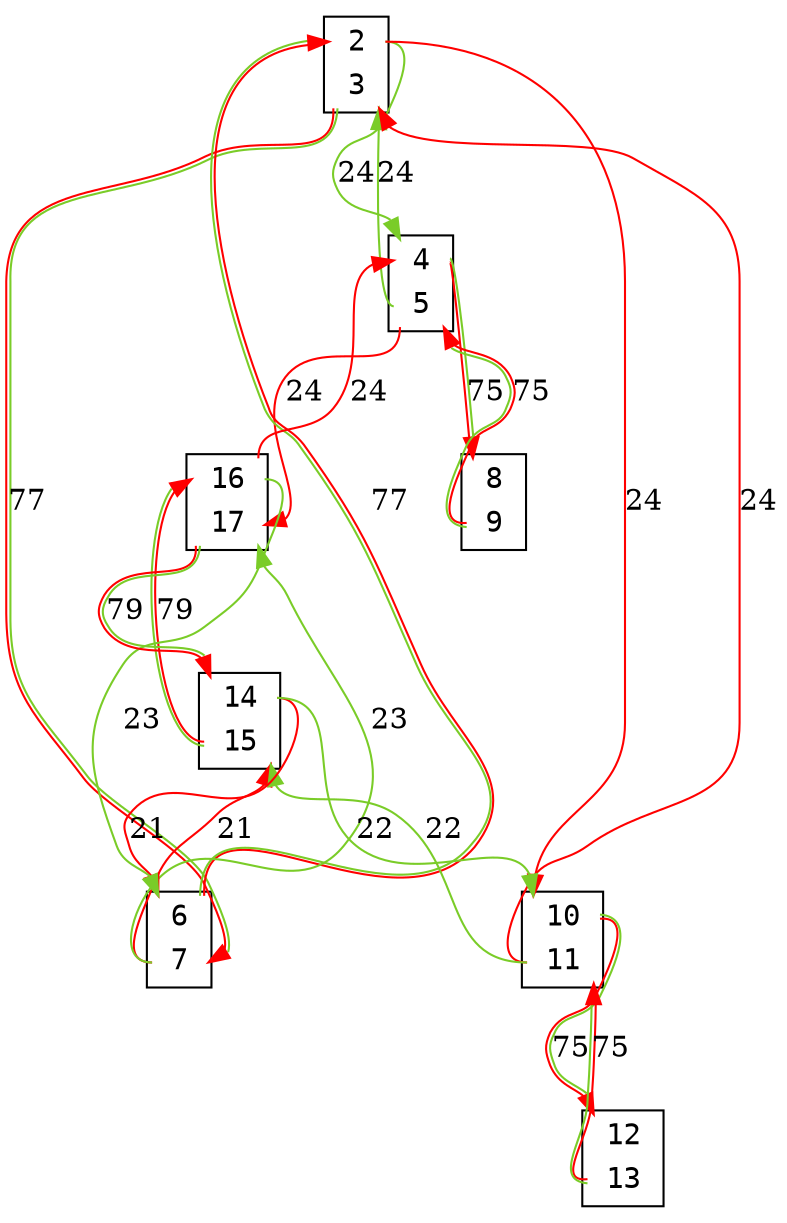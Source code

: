 digraph my_graph {
node[fontname=<Courier>,shape=<plaintext>]
vertex_0x7febb631ff70_0x7febb63a7490[label=<<TABLE bgcolor = "white">
<TR><TD BORDER = "0" PORT = "port_0x7febb63a7490_in"></TD><TD BORDER = "0" PORT = "port_">2</TD><TD BORDER = "0" PORT = "port_0x7febb63a7490_out"></TD></TR>
<TR><TD BORDER = "0" PORT = "port_0x7febb631ff70_out"></TD><TD BORDER = "0" PORT = "port_">3</TD><TD BORDER = "0" PORT = "port_0x7febb631ff70_in"></TD></TR>
</TABLE>>,style=<filled>,color=<black>,fillcolor=<white>]
vertex_0x7febb54103d0_0x7febb631ffd0[label=<<TABLE bgcolor = "white">
<TR><TD BORDER = "0" PORT = "port_0x7febb54103d0_in"></TD><TD BORDER = "0" PORT = "port_">4</TD><TD BORDER = "0" PORT = "port_0x7febb54103d0_out"></TD></TR>
<TR><TD BORDER = "0" PORT = "port_0x7febb631ffd0_out"></TD><TD BORDER = "0" PORT = "port_">5</TD><TD BORDER = "0" PORT = "port_0x7febb631ffd0_in"></TD></TR>
</TABLE>>,style=<filled>,color=<black>,fillcolor=<white>]
vertex_0x7febb631fdc0_0x7febb631fe50[label=<<TABLE bgcolor = "white">
<TR><TD BORDER = "0" PORT = "port_0x7febb631fdc0_in"></TD><TD BORDER = "0" PORT = "port_">6</TD><TD BORDER = "0" PORT = "port_0x7febb631fdc0_out"></TD></TR>
<TR><TD BORDER = "0" PORT = "port_0x7febb631fe50_out"></TD><TD BORDER = "0" PORT = "port_">7</TD><TD BORDER = "0" PORT = "port_0x7febb631fe50_in"></TD></TR>
</TABLE>>,style=<filled>,color=<black>,fillcolor=<white>]
vertex_0x7febb63a7280_0x7febb63a73a0[label=<<TABLE bgcolor = "white">
<TR><TD BORDER = "0" PORT = "port_0x7febb63a73a0_in"></TD><TD BORDER = "0" PORT = "port_">8</TD><TD BORDER = "0" PORT = "port_0x7febb63a73a0_out"></TD></TR>
<TR><TD BORDER = "0" PORT = "port_0x7febb63a7280_out"></TD><TD BORDER = "0" PORT = "port_">9</TD><TD BORDER = "0" PORT = "port_0x7febb63a7280_in"></TD></TR>
</TABLE>>,style=<filled>,color=<black>,fillcolor=<white>]
vertex_0x7febb58163a0_0x7febb63a7310[label=<<TABLE bgcolor = "white">
<TR><TD BORDER = "0" PORT = "port_0x7febb63a7310_in"></TD><TD BORDER = "0" PORT = "port_">10</TD><TD BORDER = "0" PORT = "port_0x7febb63a7310_out"></TD></TR>
<TR><TD BORDER = "0" PORT = "port_0x7febb58163a0_out"></TD><TD BORDER = "0" PORT = "port_">11</TD><TD BORDER = "0" PORT = "port_0x7febb58163a0_in"></TD></TR>
</TABLE>>,style=<filled>,color=<black>,fillcolor=<white>]
vertex_0x7febb54103a0_0x7febb5410400[label=<<TABLE bgcolor = "white">
<TR><TD BORDER = "0" PORT = "port_0x7febb5410400_in"></TD><TD BORDER = "0" PORT = "port_">12</TD><TD BORDER = "0" PORT = "port_0x7febb5410400_out"></TD></TR>
<TR><TD BORDER = "0" PORT = "port_0x7febb54103a0_out"></TD><TD BORDER = "0" PORT = "port_">13</TD><TD BORDER = "0" PORT = "port_0x7febb54103a0_in"></TD></TR>
</TABLE>>,style=<filled>,color=<black>,fillcolor=<white>]
vertex_0x7febb54102b0_0x7febb63a7400[label=<<TABLE bgcolor = "white">
<TR><TD BORDER = "0" PORT = "port_0x7febb54102b0_in"></TD><TD BORDER = "0" PORT = "port_">14</TD><TD BORDER = "0" PORT = "port_0x7febb54102b0_out"></TD></TR>
<TR><TD BORDER = "0" PORT = "port_0x7febb63a7400_out"></TD><TD BORDER = "0" PORT = "port_">15</TD><TD BORDER = "0" PORT = "port_0x7febb63a7400_in"></TD></TR>
</TABLE>>,style=<filled>,color=<black>,fillcolor=<white>]
vertex_0x7febb63a7790_0x7febb63a7850[label=<<TABLE bgcolor = "white">
<TR><TD BORDER = "0" PORT = "port_0x7febb63a7850_in"></TD><TD BORDER = "0" PORT = "port_">16</TD><TD BORDER = "0" PORT = "port_0x7febb63a7850_out"></TD></TR>
<TR><TD BORDER = "0" PORT = "port_0x7febb63a7790_out"></TD><TD BORDER = "0" PORT = "port_">17</TD><TD BORDER = "0" PORT = "port_0x7febb63a7790_in"></TD></TR>
</TABLE>>,style=<filled>,color=<black>,fillcolor=<white>]
vertex_0x7febb631ff70_0x7febb63a7490:port_0x7febb63a7490_out->vertex_0x7febb54103d0_0x7febb631ffd0:port_0x7febb54103d0_in[label="24",len=<0>,K=<0>,color=<0.250 0.800 0.800>]
vertex_0x7febb54103d0_0x7febb631ffd0:port_0x7febb631ffd0_out->vertex_0x7febb631ff70_0x7febb63a7490:port_0x7febb631ff70_in[label="24",len=<0>,K=<0>,color=<0.250 0.800 0.800>]
vertex_0x7febb631fdc0_0x7febb631fe50:port_0x7febb631fdc0_out->vertex_0x7febb631ff70_0x7febb63a7490:port_0x7febb63a7490_in[label="77",len=<0>,K=<0>,color=<0 1 1:0.250 0.800 0.800>]
vertex_0x7febb631ff70_0x7febb63a7490:port_0x7febb631ff70_out->vertex_0x7febb631fdc0_0x7febb631fe50:port_0x7febb631fe50_in[label="77",len=<0>,K=<0>,color=<0 1 1:0.250 0.800 0.800>]
vertex_0x7febb54103d0_0x7febb631ffd0:port_0x7febb54103d0_out->vertex_0x7febb63a7280_0x7febb63a73a0:port_0x7febb63a73a0_in[label="75",len=<0>,K=<0>,color=<0 1 1:0.250 0.800 0.800>]
vertex_0x7febb63a7280_0x7febb63a73a0:port_0x7febb63a7280_out->vertex_0x7febb54103d0_0x7febb631ffd0:port_0x7febb631ffd0_in[label="75",len=<0>,K=<0>,color=<0 1 1:0.250 0.800 0.800>]
vertex_0x7febb58163a0_0x7febb63a7310:port_0x7febb63a7310_out->vertex_0x7febb54103a0_0x7febb5410400:port_0x7febb5410400_in[label="75",len=<0>,K=<0>,color=<0 1 1:0.250 0.800 0.800>]
vertex_0x7febb54103a0_0x7febb5410400:port_0x7febb54103a0_out->vertex_0x7febb58163a0_0x7febb63a7310:port_0x7febb58163a0_in[label="75",len=<0>,K=<0>,color=<0 1 1:0.250 0.800 0.800>]
vertex_0x7febb54102b0_0x7febb63a7400:port_0x7febb54102b0_out->vertex_0x7febb631fdc0_0x7febb631fe50:port_0x7febb631fdc0_in[label="21",len=<0>,K=<0>,color=<0 1 1>]
vertex_0x7febb631fdc0_0x7febb631fe50:port_0x7febb631fe50_out->vertex_0x7febb54102b0_0x7febb63a7400:port_0x7febb63a7400_in[label="21",len=<0>,K=<0>,color=<0 1 1>]
vertex_0x7febb54102b0_0x7febb63a7400:port_0x7febb63a7400_out->vertex_0x7febb63a7790_0x7febb63a7850:port_0x7febb63a7850_in[label="79",len=<0>,K=<0>,color=<0 1 1:0.250 0.800 0.800>]
vertex_0x7febb63a7790_0x7febb63a7850:port_0x7febb63a7790_out->vertex_0x7febb54102b0_0x7febb63a7400:port_0x7febb54102b0_in[label="79",len=<0>,K=<0>,color=<0 1 1:0.250 0.800 0.800>]
vertex_0x7febb54102b0_0x7febb63a7400:port_0x7febb54102b0_out->vertex_0x7febb58163a0_0x7febb63a7310:port_0x7febb63a7310_in[label="22",len=<0>,K=<0>,color=<0.250 0.800 0.800>]
vertex_0x7febb58163a0_0x7febb63a7310:port_0x7febb58163a0_out->vertex_0x7febb54102b0_0x7febb63a7400:port_0x7febb63a7400_in[label="22",len=<0>,K=<0>,color=<0.250 0.800 0.800>]
vertex_0x7febb631fdc0_0x7febb631fe50:port_0x7febb631fe50_out->vertex_0x7febb63a7790_0x7febb63a7850:port_0x7febb63a7790_in[label="23",len=<0>,K=<0>,color=<0.250 0.800 0.800>]
vertex_0x7febb63a7790_0x7febb63a7850:port_0x7febb63a7850_out->vertex_0x7febb631fdc0_0x7febb631fe50:port_0x7febb631fdc0_in[label="23",len=<0>,K=<0>,color=<0.250 0.800 0.800>]
vertex_0x7febb63a7790_0x7febb63a7850:port_0x7febb63a7850_out->vertex_0x7febb54103d0_0x7febb631ffd0:port_0x7febb54103d0_in[label="24",len=<0>,K=<0>,color=<0 1 1>]
vertex_0x7febb54103d0_0x7febb631ffd0:port_0x7febb631ffd0_out->vertex_0x7febb63a7790_0x7febb63a7850:port_0x7febb63a7790_in[label="24",len=<0>,K=<0>,color=<0 1 1>]
vertex_0x7febb631ff70_0x7febb63a7490:port_0x7febb63a7490_out->vertex_0x7febb58163a0_0x7febb63a7310:port_0x7febb63a7310_in[label="24",len=<0>,K=<0>,color=<0 1 1>]
vertex_0x7febb58163a0_0x7febb63a7310:port_0x7febb58163a0_out->vertex_0x7febb631ff70_0x7febb63a7490:port_0x7febb631ff70_in[label="24",len=<0>,K=<0>,color=<0 1 1>]
}
